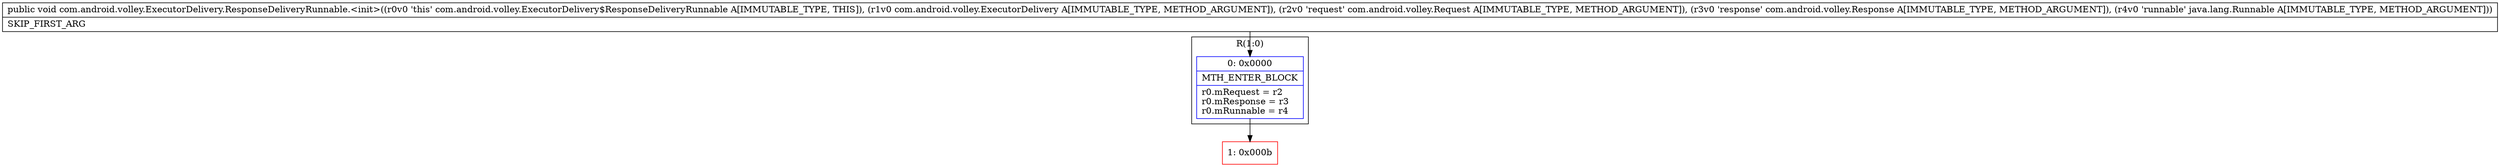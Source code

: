 digraph "CFG forcom.android.volley.ExecutorDelivery.ResponseDeliveryRunnable.\<init\>(Lcom\/android\/volley\/ExecutorDelivery;Lcom\/android\/volley\/Request;Lcom\/android\/volley\/Response;Ljava\/lang\/Runnable;)V" {
subgraph cluster_Region_1891987984 {
label = "R(1:0)";
node [shape=record,color=blue];
Node_0 [shape=record,label="{0\:\ 0x0000|MTH_ENTER_BLOCK\l|r0.mRequest = r2\lr0.mResponse = r3\lr0.mRunnable = r4\l}"];
}
Node_1 [shape=record,color=red,label="{1\:\ 0x000b}"];
MethodNode[shape=record,label="{public void com.android.volley.ExecutorDelivery.ResponseDeliveryRunnable.\<init\>((r0v0 'this' com.android.volley.ExecutorDelivery$ResponseDeliveryRunnable A[IMMUTABLE_TYPE, THIS]), (r1v0 com.android.volley.ExecutorDelivery A[IMMUTABLE_TYPE, METHOD_ARGUMENT]), (r2v0 'request' com.android.volley.Request A[IMMUTABLE_TYPE, METHOD_ARGUMENT]), (r3v0 'response' com.android.volley.Response A[IMMUTABLE_TYPE, METHOD_ARGUMENT]), (r4v0 'runnable' java.lang.Runnable A[IMMUTABLE_TYPE, METHOD_ARGUMENT]))  | SKIP_FIRST_ARG\l}"];
MethodNode -> Node_0;
Node_0 -> Node_1;
}

